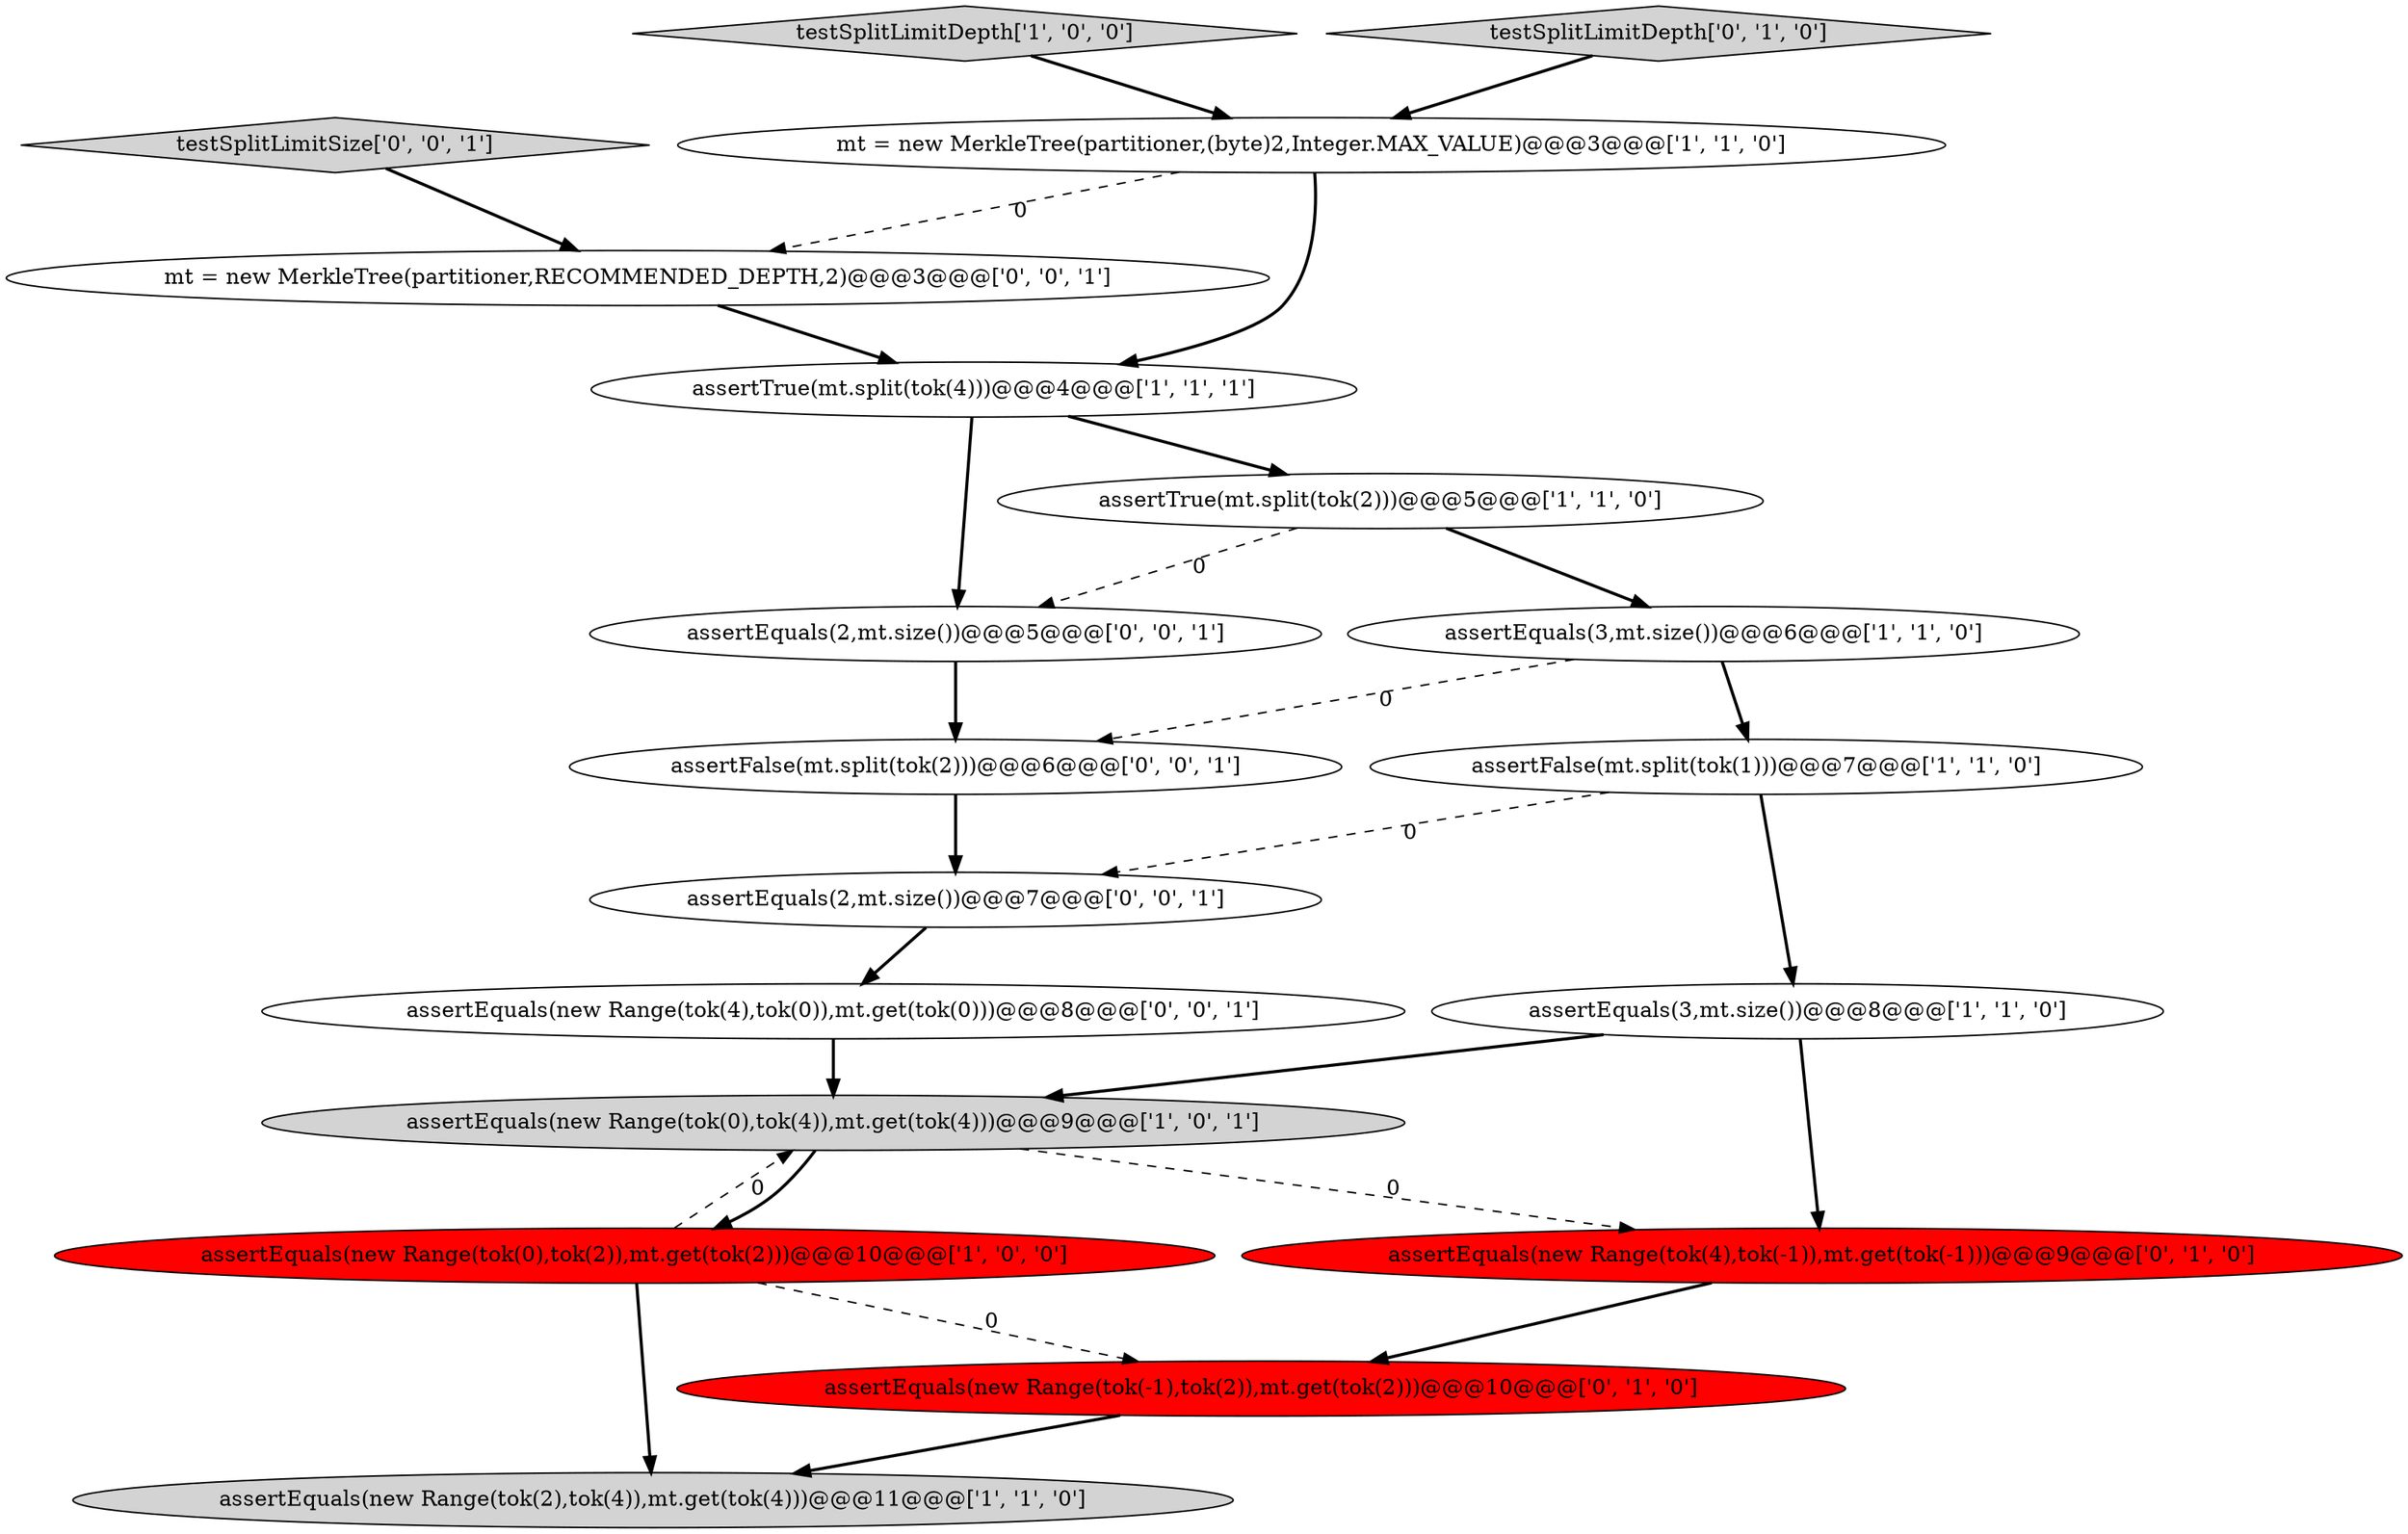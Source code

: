 digraph {
15 [style = filled, label = "assertEquals(2,mt.size())@@@5@@@['0', '0', '1']", fillcolor = white, shape = ellipse image = "AAA0AAABBB3BBB"];
3 [style = filled, label = "assertEquals(3,mt.size())@@@6@@@['1', '1', '0']", fillcolor = white, shape = ellipse image = "AAA0AAABBB1BBB"];
14 [style = filled, label = "assertFalse(mt.split(tok(2)))@@@6@@@['0', '0', '1']", fillcolor = white, shape = ellipse image = "AAA0AAABBB3BBB"];
13 [style = filled, label = "testSplitLimitSize['0', '0', '1']", fillcolor = lightgray, shape = diamond image = "AAA0AAABBB3BBB"];
18 [style = filled, label = "assertEquals(2,mt.size())@@@7@@@['0', '0', '1']", fillcolor = white, shape = ellipse image = "AAA0AAABBB3BBB"];
2 [style = filled, label = "testSplitLimitDepth['1', '0', '0']", fillcolor = lightgray, shape = diamond image = "AAA0AAABBB1BBB"];
16 [style = filled, label = "assertEquals(new Range(tok(4),tok(0)),mt.get(tok(0)))@@@8@@@['0', '0', '1']", fillcolor = white, shape = ellipse image = "AAA0AAABBB3BBB"];
9 [style = filled, label = "assertEquals(3,mt.size())@@@8@@@['1', '1', '0']", fillcolor = white, shape = ellipse image = "AAA0AAABBB1BBB"];
10 [style = filled, label = "assertEquals(new Range(tok(4),tok(-1)),mt.get(tok(-1)))@@@9@@@['0', '1', '0']", fillcolor = red, shape = ellipse image = "AAA1AAABBB2BBB"];
0 [style = filled, label = "assertEquals(new Range(tok(0),tok(2)),mt.get(tok(2)))@@@10@@@['1', '0', '0']", fillcolor = red, shape = ellipse image = "AAA1AAABBB1BBB"];
12 [style = filled, label = "testSplitLimitDepth['0', '1', '0']", fillcolor = lightgray, shape = diamond image = "AAA0AAABBB2BBB"];
8 [style = filled, label = "assertFalse(mt.split(tok(1)))@@@7@@@['1', '1', '0']", fillcolor = white, shape = ellipse image = "AAA0AAABBB1BBB"];
17 [style = filled, label = "mt = new MerkleTree(partitioner,RECOMMENDED_DEPTH,2)@@@3@@@['0', '0', '1']", fillcolor = white, shape = ellipse image = "AAA0AAABBB3BBB"];
7 [style = filled, label = "assertTrue(mt.split(tok(4)))@@@4@@@['1', '1', '1']", fillcolor = white, shape = ellipse image = "AAA0AAABBB1BBB"];
5 [style = filled, label = "assertEquals(new Range(tok(0),tok(4)),mt.get(tok(4)))@@@9@@@['1', '0', '1']", fillcolor = lightgray, shape = ellipse image = "AAA0AAABBB1BBB"];
11 [style = filled, label = "assertEquals(new Range(tok(-1),tok(2)),mt.get(tok(2)))@@@10@@@['0', '1', '0']", fillcolor = red, shape = ellipse image = "AAA1AAABBB2BBB"];
4 [style = filled, label = "mt = new MerkleTree(partitioner,(byte)2,Integer.MAX_VALUE)@@@3@@@['1', '1', '0']", fillcolor = white, shape = ellipse image = "AAA0AAABBB1BBB"];
6 [style = filled, label = "assertTrue(mt.split(tok(2)))@@@5@@@['1', '1', '0']", fillcolor = white, shape = ellipse image = "AAA0AAABBB1BBB"];
1 [style = filled, label = "assertEquals(new Range(tok(2),tok(4)),mt.get(tok(4)))@@@11@@@['1', '1', '0']", fillcolor = lightgray, shape = ellipse image = "AAA0AAABBB1BBB"];
6->3 [style = bold, label=""];
15->14 [style = bold, label=""];
0->5 [style = dashed, label="0"];
4->17 [style = dashed, label="0"];
11->1 [style = bold, label=""];
0->11 [style = dashed, label="0"];
9->10 [style = bold, label=""];
2->4 [style = bold, label=""];
4->7 [style = bold, label=""];
17->7 [style = bold, label=""];
13->17 [style = bold, label=""];
5->0 [style = bold, label=""];
12->4 [style = bold, label=""];
5->10 [style = dashed, label="0"];
6->15 [style = dashed, label="0"];
0->1 [style = bold, label=""];
3->8 [style = bold, label=""];
7->6 [style = bold, label=""];
8->9 [style = bold, label=""];
9->5 [style = bold, label=""];
16->5 [style = bold, label=""];
7->15 [style = bold, label=""];
8->18 [style = dashed, label="0"];
14->18 [style = bold, label=""];
3->14 [style = dashed, label="0"];
10->11 [style = bold, label=""];
18->16 [style = bold, label=""];
}
